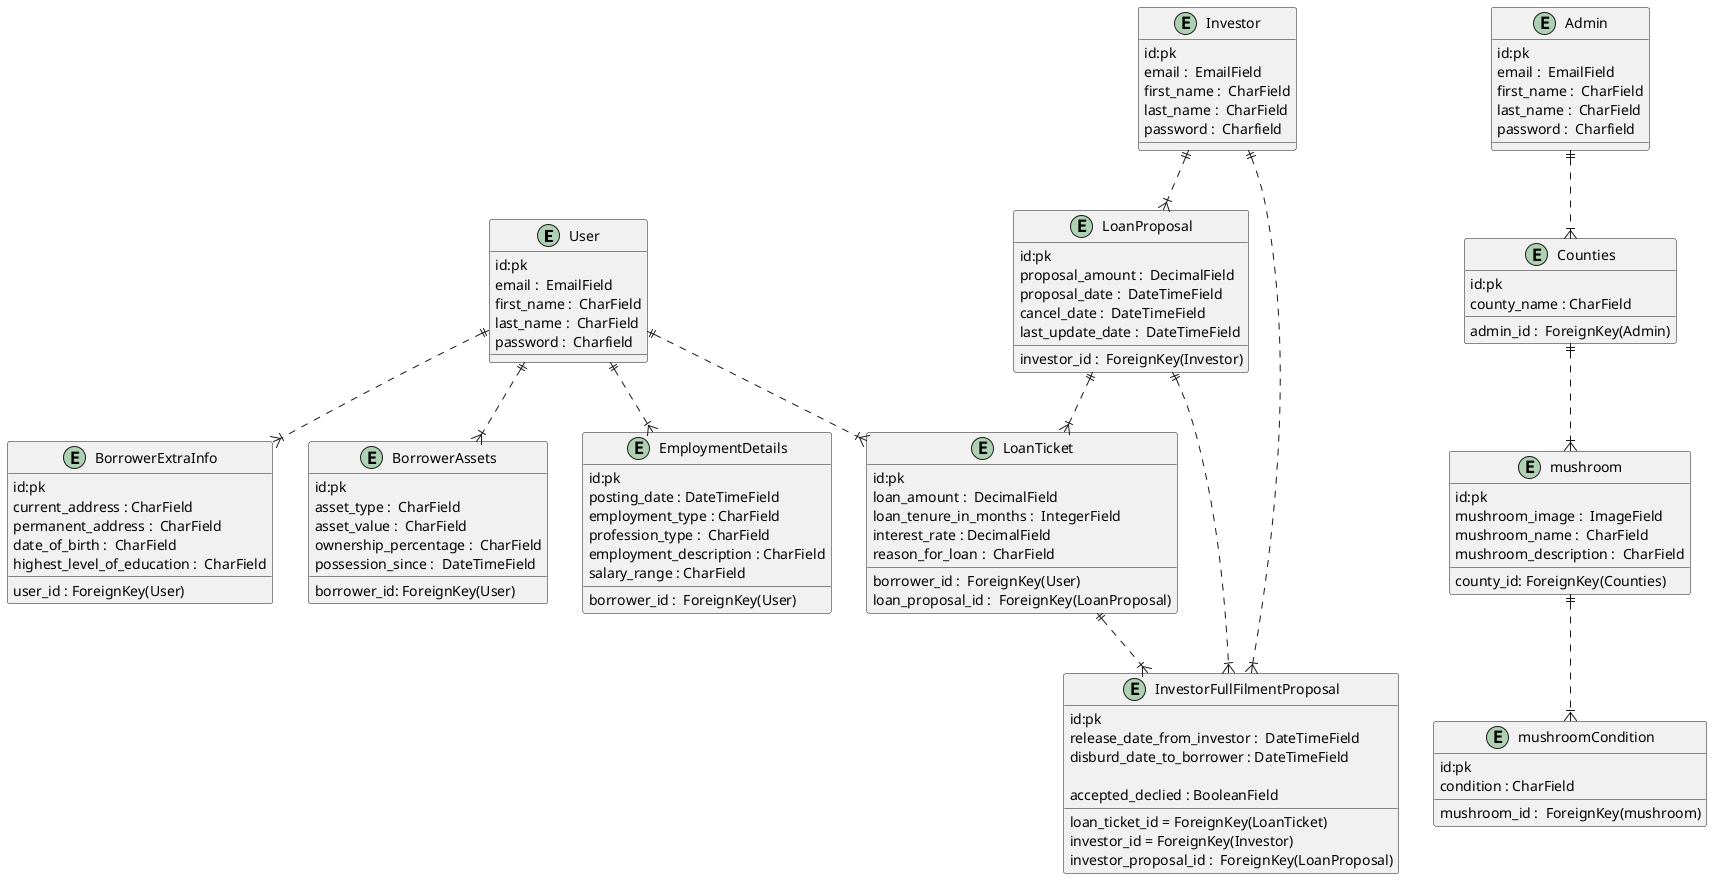 @startuml hart_database


entity  User{
    id:pk 
    email :  EmailField
    first_name :  CharField
    last_name :  CharField
    password :  Charfield
}


entity  Admin{
    id:pk 
    email :  EmailField
    first_name :  CharField
    last_name :  CharField
    password :  Charfield


}

entity Counties{
    id:pk
    admin_id :  ForeignKey(Admin)
    county_name : CharField
}

Admin||..|{ Counties


entity mushroom{
    id:pk
    county_id: ForeignKey(Counties)
    mushroom_image :  ImageField
    mushroom_name :  CharField
    mushroom_description :  CharField

}

Counties||..|{mushroom

entity mushroomCondition{
    id:pk
    mushroom_id :  ForeignKey(mushroom)
    condition : CharField
}

mushroom||..|{ mushroomCondition



' loan database

entity Investor{
    id:pk 
    email :  EmailField
    first_name :  CharField
    last_name :  CharField
    password :  Charfield

    
    
}

entity BorrowerExtraInfo{
    id:pk
    user_id : ForeignKey(User)
    current_address : CharField
    permanent_address :  CharField
    date_of_birth :  CharField
    highest_level_of_education :  CharField

    

}

User||..|{ BorrowerExtraInfo

entity BorrowerAssets{
    id:pk
    borrower_id: ForeignKey(User)
    asset_type :  CharField
    asset_value :  CharField
    ownership_percentage :  CharField
    possession_since :  DateTimeField
}

User||..|{ BorrowerAssets

entity EmploymentDetails{
    id:pk 
    borrower_id :  ForeignKey(User)
    posting_date : DateTimeField
    employment_type : CharField
    profession_type :  CharField
    employment_description : CharField
    salary_range : CharField
}

User||..|{ EmploymentDetails



entity LoanProposal{
    id:pk
    investor_id :  ForeignKey(Investor)
    proposal_amount :  DecimalField
    proposal_date :  DateTimeField
    cancel_date :  DateTimeField
    last_update_date :  DateTimeField


}

Investor ||..|{ LoanProposal

entity LoanTicket{
    id:pk
    borrower_id :  ForeignKey(User)
    loan_proposal_id :  ForeignKey(LoanProposal)
    loan_amount :  DecimalField
    loan_tenure_in_months :  IntegerField
    interest_rate : DecimalField
    reason_for_loan :  CharField
    


}

User||..|{ LoanTicket
LoanProposal||..|{ LoanTicket

entity InvestorFullFilmentProposal{
    id:pk 
    loan_ticket_id = ForeignKey(LoanTicket)
    investor_id = ForeignKey(Investor)
    investor_proposal_id :  ForeignKey(LoanProposal)
    release_date_from_investor :  DateTimeField
    disburd_date_to_borrower : DateTimeField
    
    accepted_declied : BooleanField



}

Investor||..|{ InvestorFullFilmentProposal
LoanTicket||..|{ InvestorFullFilmentProposal

LoanProposal||..|{ InvestorFullFilmentProposal



@enduml